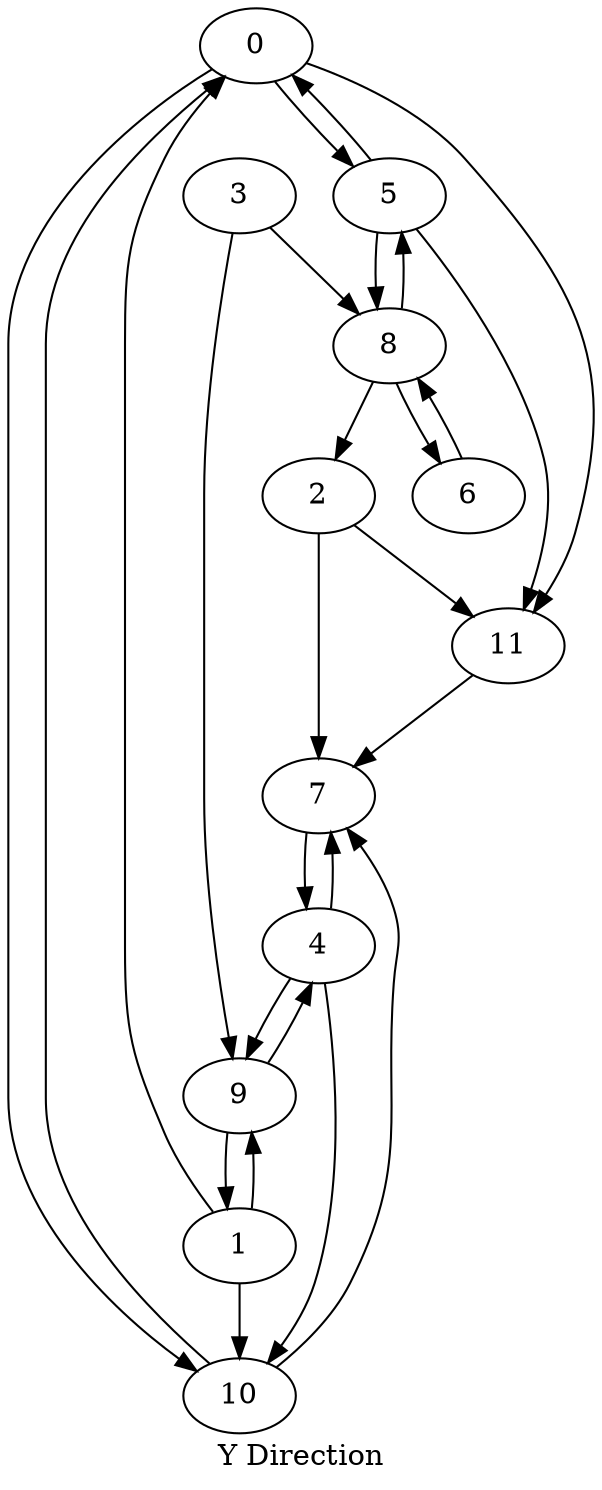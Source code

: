 digraph {
label="Y Direction"0 -> 5
0 -> 10
0 -> 11
1 -> 0
1 -> 9
1 -> 10
2 -> 7
2 -> 11
3 -> 8
3 -> 9
4 -> 7
4 -> 9
4 -> 10
5 -> 0
5 -> 8
5 -> 11
6 -> 8
7 -> 4
8 -> 2
8 -> 5
8 -> 6
9 -> 1
9 -> 4
10 -> 0
10 -> 7
11 -> 7
}